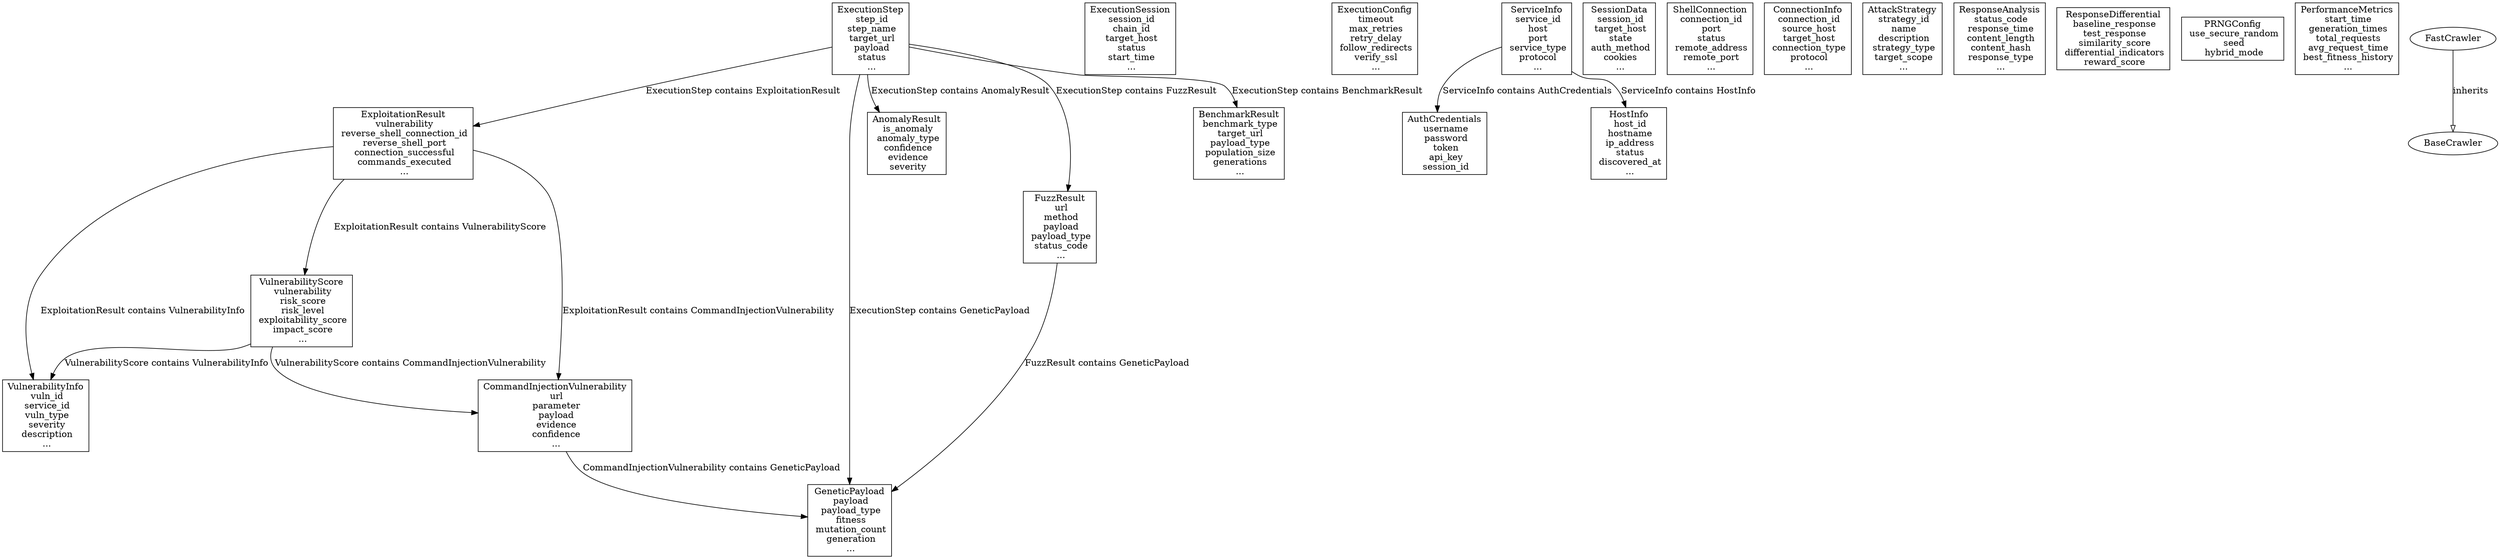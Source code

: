 // DragonShard ER Diagram
digraph {
	rankdir=TB
	ExecutionStep [label="ExecutionStep\n  step_id\n  step_name\n  target_url\n  payload\n  status\n  ..." shape=record]
	ExecutionSession [label="ExecutionSession\n  session_id\n  chain_id\n  target_host\n  status\n  start_time\n  ..." shape=record]
	ExecutionConfig [label="ExecutionConfig\n  timeout\n  max_retries\n  retry_delay\n  follow_redirects\n  verify_ssl\n  ..." shape=record]
	AuthCredentials [label="AuthCredentials\n  username\n  password\n  token\n  api_key\n  session_id" shape=record]
	SessionData [label="SessionData\n  session_id\n  target_host\n  state\n  auth_method\n  cookies\n  ..." shape=record]
	ShellConnection [label="ShellConnection\n  connection_id\n  port\n  status\n  remote_address\n  remote_port\n  ..." shape=record]
	ServiceInfo [label="ServiceInfo\n  service_id\n  host\n  port\n  service_type\n  protocol\n  ..." shape=record]
	HostInfo [label="HostInfo\n  host_id\n  hostname\n  ip_address\n  status\n  discovered_at\n  ..." shape=record]
	VulnerabilityInfo [label="VulnerabilityInfo\n  vuln_id\n  service_id\n  vuln_type\n  severity\n  description\n  ..." shape=record]
	ConnectionInfo [label="ConnectionInfo\n  connection_id\n  source_host\n  target_host\n  connection_type\n  protocol\n  ..." shape=record]
	AttackStrategy [label="AttackStrategy\n  strategy_id\n  name\n  description\n  strategy_type\n  target_scope\n  ..." shape=record]
	VulnerabilityScore [label="VulnerabilityScore\n  vulnerability\n  risk_score\n  risk_level\n  exploitability_score\n  impact_score\n  ..." shape=record]
	CommandInjectionVulnerability [label="CommandInjectionVulnerability\n  url\n  parameter\n  payload\n  evidence\n  confidence\n  ..." shape=record]
	ExploitationResult [label="ExploitationResult\n  vulnerability\n  reverse_shell_connection_id\n  reverse_shell_port\n  connection_successful\n  commands_executed\n  ..." shape=record]
	GeneticPayload [label="GeneticPayload\n  payload\n  payload_type\n  fitness\n  mutation_count\n  generation\n  ..." shape=record]
	AnomalyResult [label="AnomalyResult\n  is_anomaly\n  anomaly_type\n  confidence\n  evidence\n  severity" shape=record]
	ResponseAnalysis [label="ResponseAnalysis\n  status_code\n  response_time\n  content_length\n  content_hash\n  response_type\n  ..." shape=record]
	ResponseDifferential [label="ResponseDifferential\n  baseline_response\n  test_response\n  similarity_score\n  differential_indicators\n  reward_score" shape=record]
	PRNGConfig [label="PRNGConfig\n  use_secure_random\n  seed\n  hybrid_mode" shape=record]
	FuzzResult [label="FuzzResult\n  url\n  method\n  payload\n  payload_type\n  status_code\n  ..." shape=record]
	BenchmarkResult [label="BenchmarkResult\n  benchmark_type\n  target_url\n  payload_type\n  population_size\n  generations\n  ..." shape=record]
	PerformanceMetrics [label="PerformanceMetrics\n  start_time\n  generation_times\n  total_requests\n  avg_request_time\n  best_fitness_history\n  ..." shape=record]
	ExecutionStep -> GeneticPayload [label="ExecutionStep contains GeneticPayload"]
	ExecutionStep -> ExploitationResult [label="ExecutionStep contains ExploitationResult"]
	ExecutionStep -> AnomalyResult [label="ExecutionStep contains AnomalyResult"]
	ExecutionStep -> FuzzResult [label="ExecutionStep contains FuzzResult"]
	ExecutionStep -> BenchmarkResult [label="ExecutionStep contains BenchmarkResult"]
	ServiceInfo -> HostInfo [label="ServiceInfo contains HostInfo"]
	ServiceInfo -> AuthCredentials [label="ServiceInfo contains AuthCredentials"]
	VulnerabilityScore -> VulnerabilityInfo [label="VulnerabilityScore contains VulnerabilityInfo"]
	VulnerabilityScore -> CommandInjectionVulnerability [label="VulnerabilityScore contains CommandInjectionVulnerability"]
	CommandInjectionVulnerability -> GeneticPayload [label="CommandInjectionVulnerability contains GeneticPayload"]
	ExploitationResult -> VulnerabilityInfo [label="ExploitationResult contains VulnerabilityInfo"]
	ExploitationResult -> VulnerabilityScore [label="ExploitationResult contains VulnerabilityScore"]
	ExploitationResult -> CommandInjectionVulnerability [label="ExploitationResult contains CommandInjectionVulnerability"]
	FuzzResult -> GeneticPayload [label="FuzzResult contains GeneticPayload"]
	FastCrawler -> BaseCrawler [label=inherits arrowhead=empty]
}
